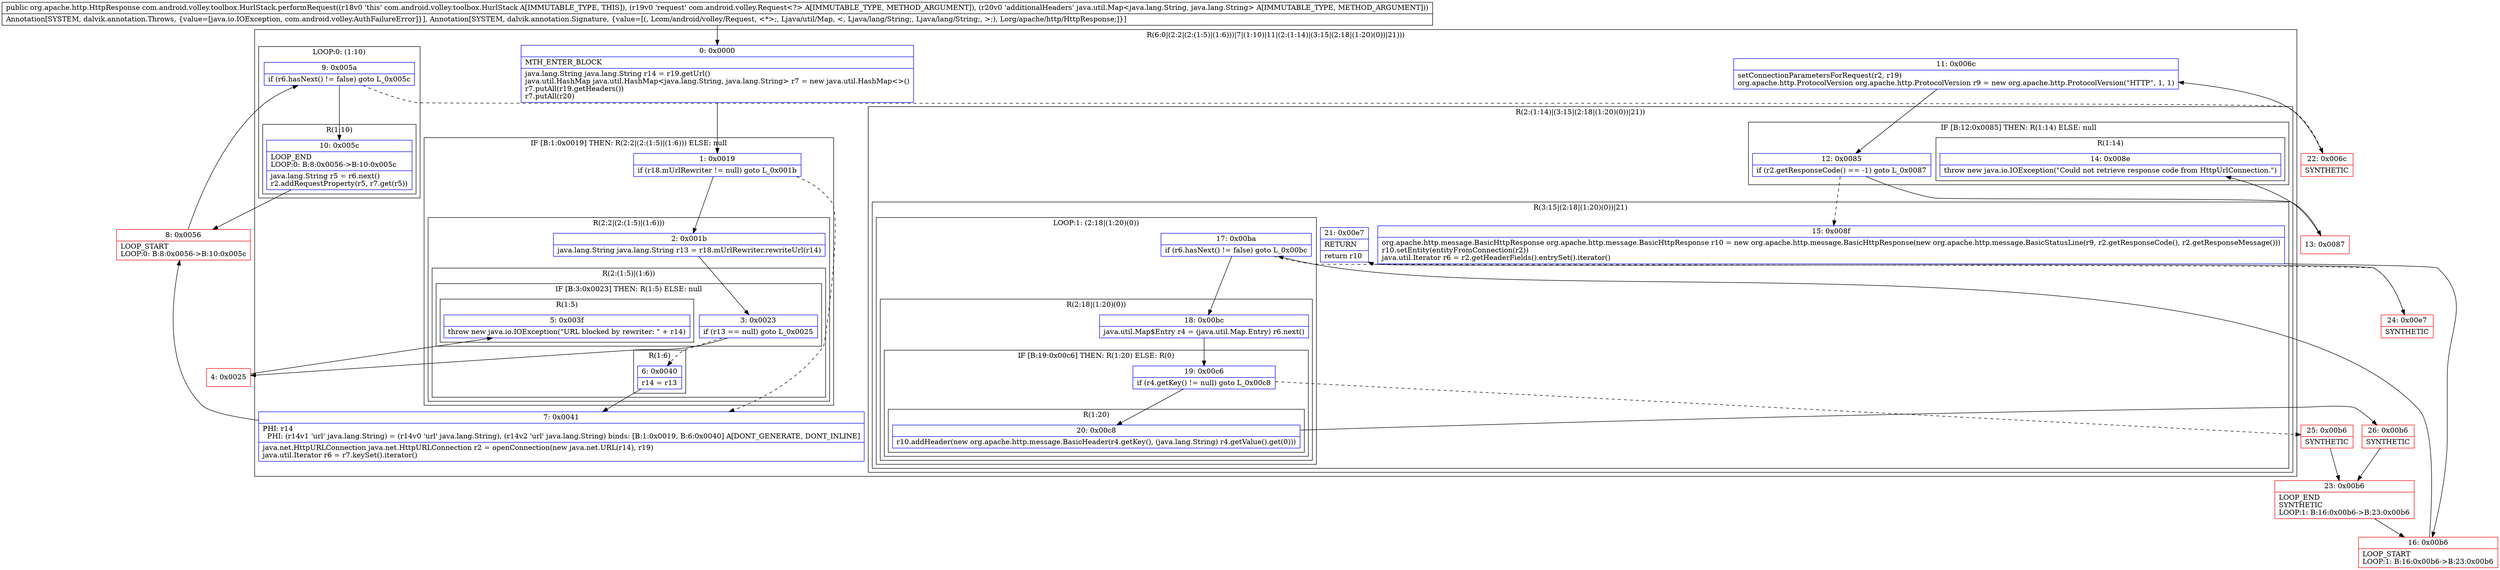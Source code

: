 digraph "CFG forcom.android.volley.toolbox.HurlStack.performRequest(Lcom\/android\/volley\/Request;Ljava\/util\/Map;)Lorg\/apache\/http\/HttpResponse;" {
subgraph cluster_Region_20915840 {
label = "R(6:0|(2:2|(2:(1:5)|(1:6)))|7|(1:10)|11|(2:(1:14)|(3:15|(2:18|(1:20)(0))|21)))";
node [shape=record,color=blue];
Node_0 [shape=record,label="{0\:\ 0x0000|MTH_ENTER_BLOCK\l|java.lang.String java.lang.String r14 = r19.getUrl()\ljava.util.HashMap java.util.HashMap\<java.lang.String, java.lang.String\> r7 = new java.util.HashMap\<\>()\lr7.putAll(r19.getHeaders())\lr7.putAll(r20)\l}"];
subgraph cluster_IfRegion_20404554 {
label = "IF [B:1:0x0019] THEN: R(2:2|(2:(1:5)|(1:6))) ELSE: null";
node [shape=record,color=blue];
Node_1 [shape=record,label="{1\:\ 0x0019|if (r18.mUrlRewriter != null) goto L_0x001b\l}"];
subgraph cluster_Region_804715589 {
label = "R(2:2|(2:(1:5)|(1:6)))";
node [shape=record,color=blue];
Node_2 [shape=record,label="{2\:\ 0x001b|java.lang.String java.lang.String r13 = r18.mUrlRewriter.rewriteUrl(r14)\l}"];
subgraph cluster_Region_254684734 {
label = "R(2:(1:5)|(1:6))";
node [shape=record,color=blue];
subgraph cluster_IfRegion_145185808 {
label = "IF [B:3:0x0023] THEN: R(1:5) ELSE: null";
node [shape=record,color=blue];
Node_3 [shape=record,label="{3\:\ 0x0023|if (r13 == null) goto L_0x0025\l}"];
subgraph cluster_Region_1008214534 {
label = "R(1:5)";
node [shape=record,color=blue];
Node_5 [shape=record,label="{5\:\ 0x003f|throw new java.io.IOException(\"URL blocked by rewriter: \" + r14)\l}"];
}
}
subgraph cluster_Region_1634372496 {
label = "R(1:6)";
node [shape=record,color=blue];
Node_6 [shape=record,label="{6\:\ 0x0040|r14 = r13\l}"];
}
}
}
}
Node_7 [shape=record,label="{7\:\ 0x0041|PHI: r14 \l  PHI: (r14v1 'url' java.lang.String) = (r14v0 'url' java.lang.String), (r14v2 'url' java.lang.String) binds: [B:1:0x0019, B:6:0x0040] A[DONT_GENERATE, DONT_INLINE]\l|java.net.HttpURLConnection java.net.HttpURLConnection r2 = openConnection(new java.net.URL(r14), r19)\ljava.util.Iterator r6 = r7.keySet().iterator()\l}"];
subgraph cluster_LoopRegion_1458453847 {
label = "LOOP:0: (1:10)";
node [shape=record,color=blue];
Node_9 [shape=record,label="{9\:\ 0x005a|if (r6.hasNext() != false) goto L_0x005c\l}"];
subgraph cluster_Region_1147869219 {
label = "R(1:10)";
node [shape=record,color=blue];
Node_10 [shape=record,label="{10\:\ 0x005c|LOOP_END\lLOOP:0: B:8:0x0056\-\>B:10:0x005c\l|java.lang.String r5 = r6.next()\lr2.addRequestProperty(r5, r7.get(r5))\l}"];
}
}
Node_11 [shape=record,label="{11\:\ 0x006c|setConnectionParametersForRequest(r2, r19)\lorg.apache.http.ProtocolVersion org.apache.http.ProtocolVersion r9 = new org.apache.http.ProtocolVersion(\"HTTP\", 1, 1)\l}"];
subgraph cluster_Region_1870290942 {
label = "R(2:(1:14)|(3:15|(2:18|(1:20)(0))|21))";
node [shape=record,color=blue];
subgraph cluster_IfRegion_1902656821 {
label = "IF [B:12:0x0085] THEN: R(1:14) ELSE: null";
node [shape=record,color=blue];
Node_12 [shape=record,label="{12\:\ 0x0085|if (r2.getResponseCode() == \-1) goto L_0x0087\l}"];
subgraph cluster_Region_1421653586 {
label = "R(1:14)";
node [shape=record,color=blue];
Node_14 [shape=record,label="{14\:\ 0x008e|throw new java.io.IOException(\"Could not retrieve response code from HttpUrlConnection.\")\l}"];
}
}
subgraph cluster_Region_1776608137 {
label = "R(3:15|(2:18|(1:20)(0))|21)";
node [shape=record,color=blue];
Node_15 [shape=record,label="{15\:\ 0x008f|org.apache.http.message.BasicHttpResponse org.apache.http.message.BasicHttpResponse r10 = new org.apache.http.message.BasicHttpResponse(new org.apache.http.message.BasicStatusLine(r9, r2.getResponseCode(), r2.getResponseMessage()))\lr10.setEntity(entityFromConnection(r2))\ljava.util.Iterator r6 = r2.getHeaderFields().entrySet().iterator()\l}"];
subgraph cluster_LoopRegion_714943781 {
label = "LOOP:1: (2:18|(1:20)(0))";
node [shape=record,color=blue];
Node_17 [shape=record,label="{17\:\ 0x00ba|if (r6.hasNext() != false) goto L_0x00bc\l}"];
subgraph cluster_Region_230603172 {
label = "R(2:18|(1:20)(0))";
node [shape=record,color=blue];
Node_18 [shape=record,label="{18\:\ 0x00bc|java.util.Map$Entry r4 = (java.util.Map.Entry) r6.next()\l}"];
subgraph cluster_IfRegion_805732930 {
label = "IF [B:19:0x00c6] THEN: R(1:20) ELSE: R(0)";
node [shape=record,color=blue];
Node_19 [shape=record,label="{19\:\ 0x00c6|if (r4.getKey() != null) goto L_0x00c8\l}"];
subgraph cluster_Region_345109665 {
label = "R(1:20)";
node [shape=record,color=blue];
Node_20 [shape=record,label="{20\:\ 0x00c8|r10.addHeader(new org.apache.http.message.BasicHeader(r4.getKey(), (java.lang.String) r4.getValue().get(0)))\l}"];
}
subgraph cluster_Region_20560950 {
label = "R(0)";
node [shape=record,color=blue];
}
}
}
}
Node_21 [shape=record,label="{21\:\ 0x00e7|RETURN\l|return r10\l}"];
}
}
}
Node_4 [shape=record,color=red,label="{4\:\ 0x0025}"];
Node_8 [shape=record,color=red,label="{8\:\ 0x0056|LOOP_START\lLOOP:0: B:8:0x0056\-\>B:10:0x005c\l}"];
Node_13 [shape=record,color=red,label="{13\:\ 0x0087}"];
Node_16 [shape=record,color=red,label="{16\:\ 0x00b6|LOOP_START\lLOOP:1: B:16:0x00b6\-\>B:23:0x00b6\l}"];
Node_22 [shape=record,color=red,label="{22\:\ 0x006c|SYNTHETIC\l}"];
Node_23 [shape=record,color=red,label="{23\:\ 0x00b6|LOOP_END\lSYNTHETIC\lLOOP:1: B:16:0x00b6\-\>B:23:0x00b6\l}"];
Node_24 [shape=record,color=red,label="{24\:\ 0x00e7|SYNTHETIC\l}"];
Node_25 [shape=record,color=red,label="{25\:\ 0x00b6|SYNTHETIC\l}"];
Node_26 [shape=record,color=red,label="{26\:\ 0x00b6|SYNTHETIC\l}"];
MethodNode[shape=record,label="{public org.apache.http.HttpResponse com.android.volley.toolbox.HurlStack.performRequest((r18v0 'this' com.android.volley.toolbox.HurlStack A[IMMUTABLE_TYPE, THIS]), (r19v0 'request' com.android.volley.Request\<?\> A[IMMUTABLE_TYPE, METHOD_ARGUMENT]), (r20v0 'additionalHeaders' java.util.Map\<java.lang.String, java.lang.String\> A[IMMUTABLE_TYPE, METHOD_ARGUMENT]))  | Annotation[SYSTEM, dalvik.annotation.Throws, \{value=[java.io.IOException, com.android.volley.AuthFailureError]\}], Annotation[SYSTEM, dalvik.annotation.Signature, \{value=[(, Lcom\/android\/volley\/Request, \<*\>;, Ljava\/util\/Map, \<, Ljava\/lang\/String;, Ljava\/lang\/String;, \>;), Lorg\/apache\/http\/HttpResponse;]\}]\l}"];
MethodNode -> Node_0;
Node_0 -> Node_1;
Node_1 -> Node_2;
Node_1 -> Node_7[style=dashed];
Node_2 -> Node_3;
Node_3 -> Node_4;
Node_3 -> Node_6[style=dashed];
Node_6 -> Node_7;
Node_7 -> Node_8;
Node_9 -> Node_10;
Node_9 -> Node_22[style=dashed];
Node_10 -> Node_8;
Node_11 -> Node_12;
Node_12 -> Node_13;
Node_12 -> Node_15[style=dashed];
Node_15 -> Node_16;
Node_17 -> Node_18;
Node_17 -> Node_24[style=dashed];
Node_18 -> Node_19;
Node_19 -> Node_20;
Node_19 -> Node_25[style=dashed];
Node_20 -> Node_26;
Node_4 -> Node_5;
Node_8 -> Node_9;
Node_13 -> Node_14;
Node_16 -> Node_17;
Node_22 -> Node_11;
Node_23 -> Node_16;
Node_24 -> Node_21;
Node_25 -> Node_23;
Node_26 -> Node_23;
}

